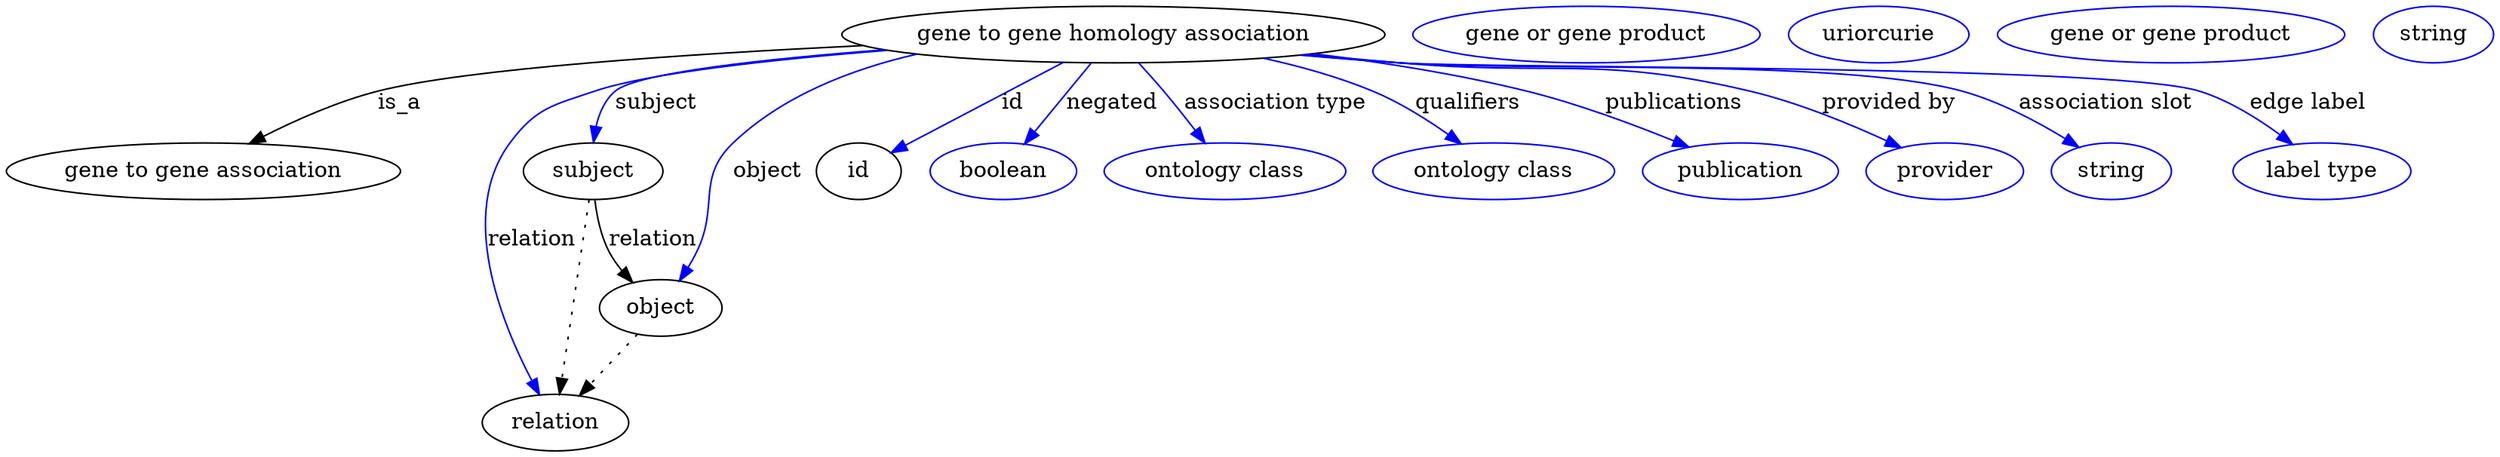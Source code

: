digraph {
	graph [bb="0,0,1291.4,283"];
	node [label="\N"];
	"gene to gene homology association"	 [height=0.5,
		label="gene to gene homology association",
		pos="589.84,265",
		width=3.7733];
	"gene to gene association"	 [height=0.5,
		pos="96.841,178",
		width=2.69];
	"gene to gene homology association" -> "gene to gene association"	 [label=is_a,
		lp="196.84,221.5",
		pos="e,120.82,195.57 460.34,259.48 361.95,254.15 235.38,244.58 185.84,229 165.92,222.74 145.57,211.51 129.37,201.18"];
	subject	 [height=0.5,
		pos="296.84,178",
		width=0.99297];
	"gene to gene homology association" -> subject	 [color=blue,
		label=subject,
		lp="335.34,221.5",
		pos="e,298.87,196.09 474.46,255.42 405.42,248.72 328.63,239.18 315.84,229 308.67,223.29 304.2,214.58 301.42,205.97",
		style=solid];
	relation	 [height=0.5,
		pos="278.84,18",
		width=1.0471];
	"gene to gene homology association" -> relation	 [color=blue,
		label=relation,
		lp="260.84,134.5",
		pos="e,269.06,35.659 472.23,255.9 406.52,249.73 331.8,240.59 300.84,229 276.25,219.79 265.44,218.46 251.84,196 223.16,148.63 247.11,81.572 \
264.58,44.765",
		style=solid];
	object	 [height=0.5,
		pos="338.84,91",
		width=0.9027];
	"gene to gene homology association" -> object	 [color=blue,
		label=object,
		lp="394.84,178",
		pos="e,347,108.44 520.15,249.5 466.53,236.29 398.27,216.28 377.84,196 354.9,173.22 366.53,157.14 354.84,127 353.65,123.94 352.35,120.76 \
351.01,117.62",
		style=solid];
	id	 [height=0.5,
		pos="447.84,178",
		width=0.75];
	"gene to gene homology association" -> id	 [color=blue,
		label=id,
		lp="533.34,221.5",
		pos="e,467.84,190.25 561.11,247.39 536.42,232.27 501.02,210.58 476.39,195.49",
		style=solid];
	negated	 [color=blue,
		height=0.5,
		label=boolean,
		pos="530.84,178",
		width=1.0652];
	"gene to gene homology association" -> negated	 [color=blue,
		label=negated,
		lp="586.34,221.5",
		pos="e,542.65,195.41 577.62,246.97 569.2,234.56 557.89,217.88 548.49,204.03",
		style=solid];
	"association type"	 [color=blue,
		height=0.5,
		label="ontology class",
		pos="648.84,178",
		width=1.7151];
	"gene to gene homology association" -> "association type"	 [color=blue,
		label="association type",
		lp="667.84,221.5",
		pos="e,636.83,195.71 602.07,246.97 610.43,234.64 621.65,218.1 631,204.3",
		style=solid];
	qualifiers	 [color=blue,
		height=0.5,
		label="ontology class",
		pos="789.84,178",
		width=1.7151];
	"gene to gene homology association" -> qualifiers	 [color=blue,
		label=qualifiers,
		lp="767.84,221.5",
		pos="e,768.96,195.14 659.33,249.5 678.12,244.15 698.15,237.35 715.84,229 731.58,221.57 747.66,210.93 760.79,201.29",
		style=solid];
	publications	 [color=blue,
		height=0.5,
		label=publication,
		pos="919.84,178",
		width=1.3902];
	"gene to gene homology association" -> publications	 [color=blue,
		label=publications,
		lp="873.34,221.5",
		pos="e,889.94,192.73 688.49,252.57 723.42,246.96 762.75,239.23 797.84,229 826.32,220.7 857.12,207.79 880.66,197.03",
		style=solid];
	"provided by"	 [color=blue,
		height=0.5,
		label=provider,
		pos="1027.8,178",
		width=1.1193];
	"gene to gene homology association" -> "provided by"	 [color=blue,
		label="provided by",
		lp="987.84,221.5",
		pos="e,1002.2,191.95 688.08,252.51 703.72,250.61 719.72,248.71 734.84,247 812.97,238.16 834.78,248.95 910.84,229 939.66,221.44 970.49,\
207.75 993.26,196.46",
		style=solid];
	"association slot"	 [color=blue,
		height=0.5,
		label=string,
		pos="1116.8,178",
		width=0.84854];
	"gene to gene homology association" -> "association slot"	 [color=blue,
		label="association slot",
		lp="1101.8,221.5",
		pos="e,1097.5,192.08 686.08,252.21 702.33,250.29 719.06,248.47 734.84,247 799.13,241.02 962.86,247.1 1024.8,229 1047.8,222.29 1071.4,\
209.07 1088.9,197.77",
		style=solid];
	"edge label"	 [color=blue,
		height=0.5,
		label="label type",
		pos="1223.8,178",
		width=1.2638];
	"gene to gene homology association" -> "edge label"	 [color=blue,
		label="edge label",
		lp="1204.8,221.5",
		pos="e,1205.4,194.64 684.88,252.1 701.51,250.16 718.66,248.35 734.84,247 826.39,239.34 1060.6,257.66 1147.8,229 1165.8,223.09 1183.6,\
211.62 1197.4,201.05",
		style=solid];
	subject -> relation	 [pos="e,280.89,36.223 294.81,159.96 291.71,132.35 285.75,79.375 282.05,46.525",
		style=dotted];
	subject -> object	 [label=relation,
		lp="333.84,134.5",
		pos="e,325.22,107.49 300.97,159.99 303.64,149.97 307.6,137.45 312.84,127 314.75,123.2 317.04,119.37 319.46,115.69"];
	"gene to gene association_subject"	 [color=blue,
		height=0.5,
		label="gene or gene product",
		pos="828.84,265",
		width=2.3651];
	"gene to gene homology association_relation"	 [color=blue,
		height=0.5,
		label=uriorcurie,
		pos="977.84,265",
		width=1.2638];
	object -> relation	 [pos="e,292.82,35.006 325.23,74.435 317.59,65.141 307.9,53.359 299.36,42.968",
		style=dotted];
	"gene to gene association_object"	 [color=blue,
		height=0.5,
		label="gene or gene product",
		pos="1126.8,265",
		width=2.3651];
	association_id	 [color=blue,
		height=0.5,
		label=string,
		pos="1260.8,265",
		width=0.84854];
}
